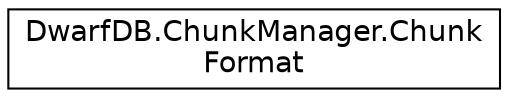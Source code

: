 digraph "Graphical Class Hierarchy"
{
  edge [fontname="Helvetica",fontsize="14",labelfontname="Helvetica",labelfontsize="14"];
  node [fontname="Helvetica",fontsize="14",shape=record];
  rankdir="LR";
  Node1 [label="DwarfDB.ChunkManager.Chunk\lFormat",height=0.2,width=0.4,color="black", fillcolor="white", style="filled",URL="$d0/d17/class_dwarf_d_b_1_1_chunk_manager_1_1_chunk_format.html",tooltip="A class for writing and formatting DB chunks "];
}
